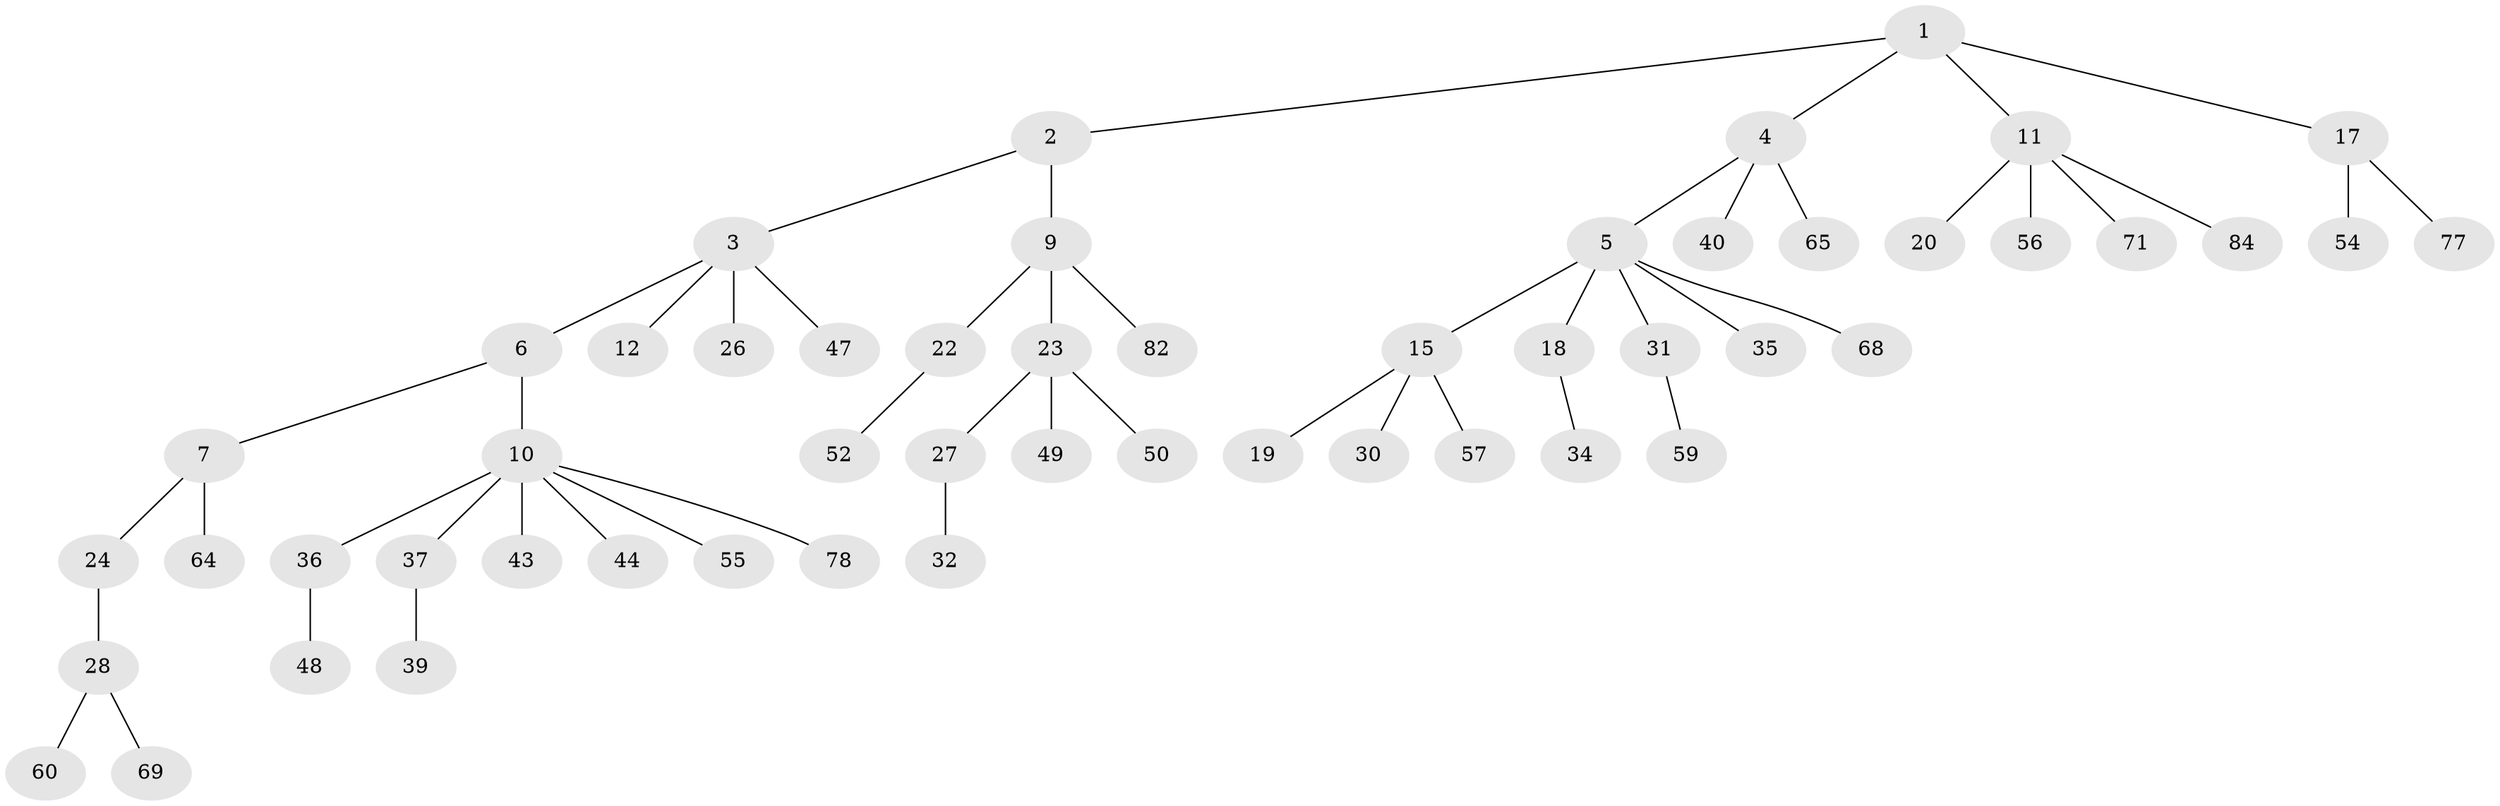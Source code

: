 // original degree distribution, {4: 0.08333333333333333, 6: 0.023809523809523808, 3: 0.11904761904761904, 2: 0.25, 7: 0.011904761904761904, 5: 0.011904761904761904, 1: 0.5}
// Generated by graph-tools (version 1.1) at 2025/42/03/06/25 10:42:05]
// undirected, 53 vertices, 52 edges
graph export_dot {
graph [start="1"]
  node [color=gray90,style=filled];
  1;
  2 [super="+41"];
  3 [super="+74"];
  4 [super="+14"];
  5 [super="+8"];
  6 [super="+73"];
  7 [super="+42"];
  9 [super="+13"];
  10 [super="+46"];
  11 [super="+25"];
  12;
  15 [super="+16"];
  17 [super="+66"];
  18 [super="+21"];
  19 [super="+70"];
  20 [super="+29"];
  22 [super="+33"];
  23;
  24 [super="+61"];
  26;
  27 [super="+79"];
  28 [super="+76"];
  30;
  31 [super="+53"];
  32 [super="+58"];
  34;
  35 [super="+72"];
  36 [super="+45"];
  37 [super="+38"];
  39;
  40;
  43;
  44 [super="+51"];
  47;
  48 [super="+67"];
  49 [super="+75"];
  50 [super="+83"];
  52 [super="+80"];
  54 [super="+81"];
  55;
  56;
  57 [super="+63"];
  59 [super="+62"];
  60;
  64;
  65;
  68;
  69;
  71;
  77;
  78;
  82;
  84;
  1 -- 2;
  1 -- 4;
  1 -- 11;
  1 -- 17;
  2 -- 3;
  2 -- 9;
  3 -- 6;
  3 -- 12;
  3 -- 26;
  3 -- 47;
  4 -- 5;
  4 -- 40;
  4 -- 65;
  5 -- 15;
  5 -- 18;
  5 -- 31;
  5 -- 68;
  5 -- 35;
  6 -- 7;
  6 -- 10;
  7 -- 24;
  7 -- 64;
  9 -- 82;
  9 -- 22;
  9 -- 23;
  10 -- 36;
  10 -- 37;
  10 -- 43;
  10 -- 44;
  10 -- 55;
  10 -- 78;
  11 -- 20;
  11 -- 56;
  11 -- 84;
  11 -- 71;
  15 -- 30;
  15 -- 57;
  15 -- 19;
  17 -- 54;
  17 -- 77;
  18 -- 34;
  22 -- 52;
  23 -- 27;
  23 -- 49;
  23 -- 50;
  24 -- 28;
  27 -- 32;
  28 -- 60;
  28 -- 69;
  31 -- 59;
  36 -- 48;
  37 -- 39;
}
